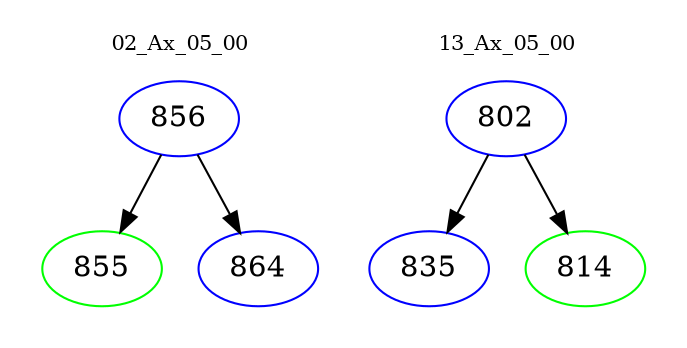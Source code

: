 digraph{
subgraph cluster_0 {
color = white
label = "02_Ax_05_00";
fontsize=10;
T0_856 [label="856", color="blue"]
T0_856 -> T0_855 [color="black"]
T0_855 [label="855", color="green"]
T0_856 -> T0_864 [color="black"]
T0_864 [label="864", color="blue"]
}
subgraph cluster_1 {
color = white
label = "13_Ax_05_00";
fontsize=10;
T1_802 [label="802", color="blue"]
T1_802 -> T1_835 [color="black"]
T1_835 [label="835", color="blue"]
T1_802 -> T1_814 [color="black"]
T1_814 [label="814", color="green"]
}
}

